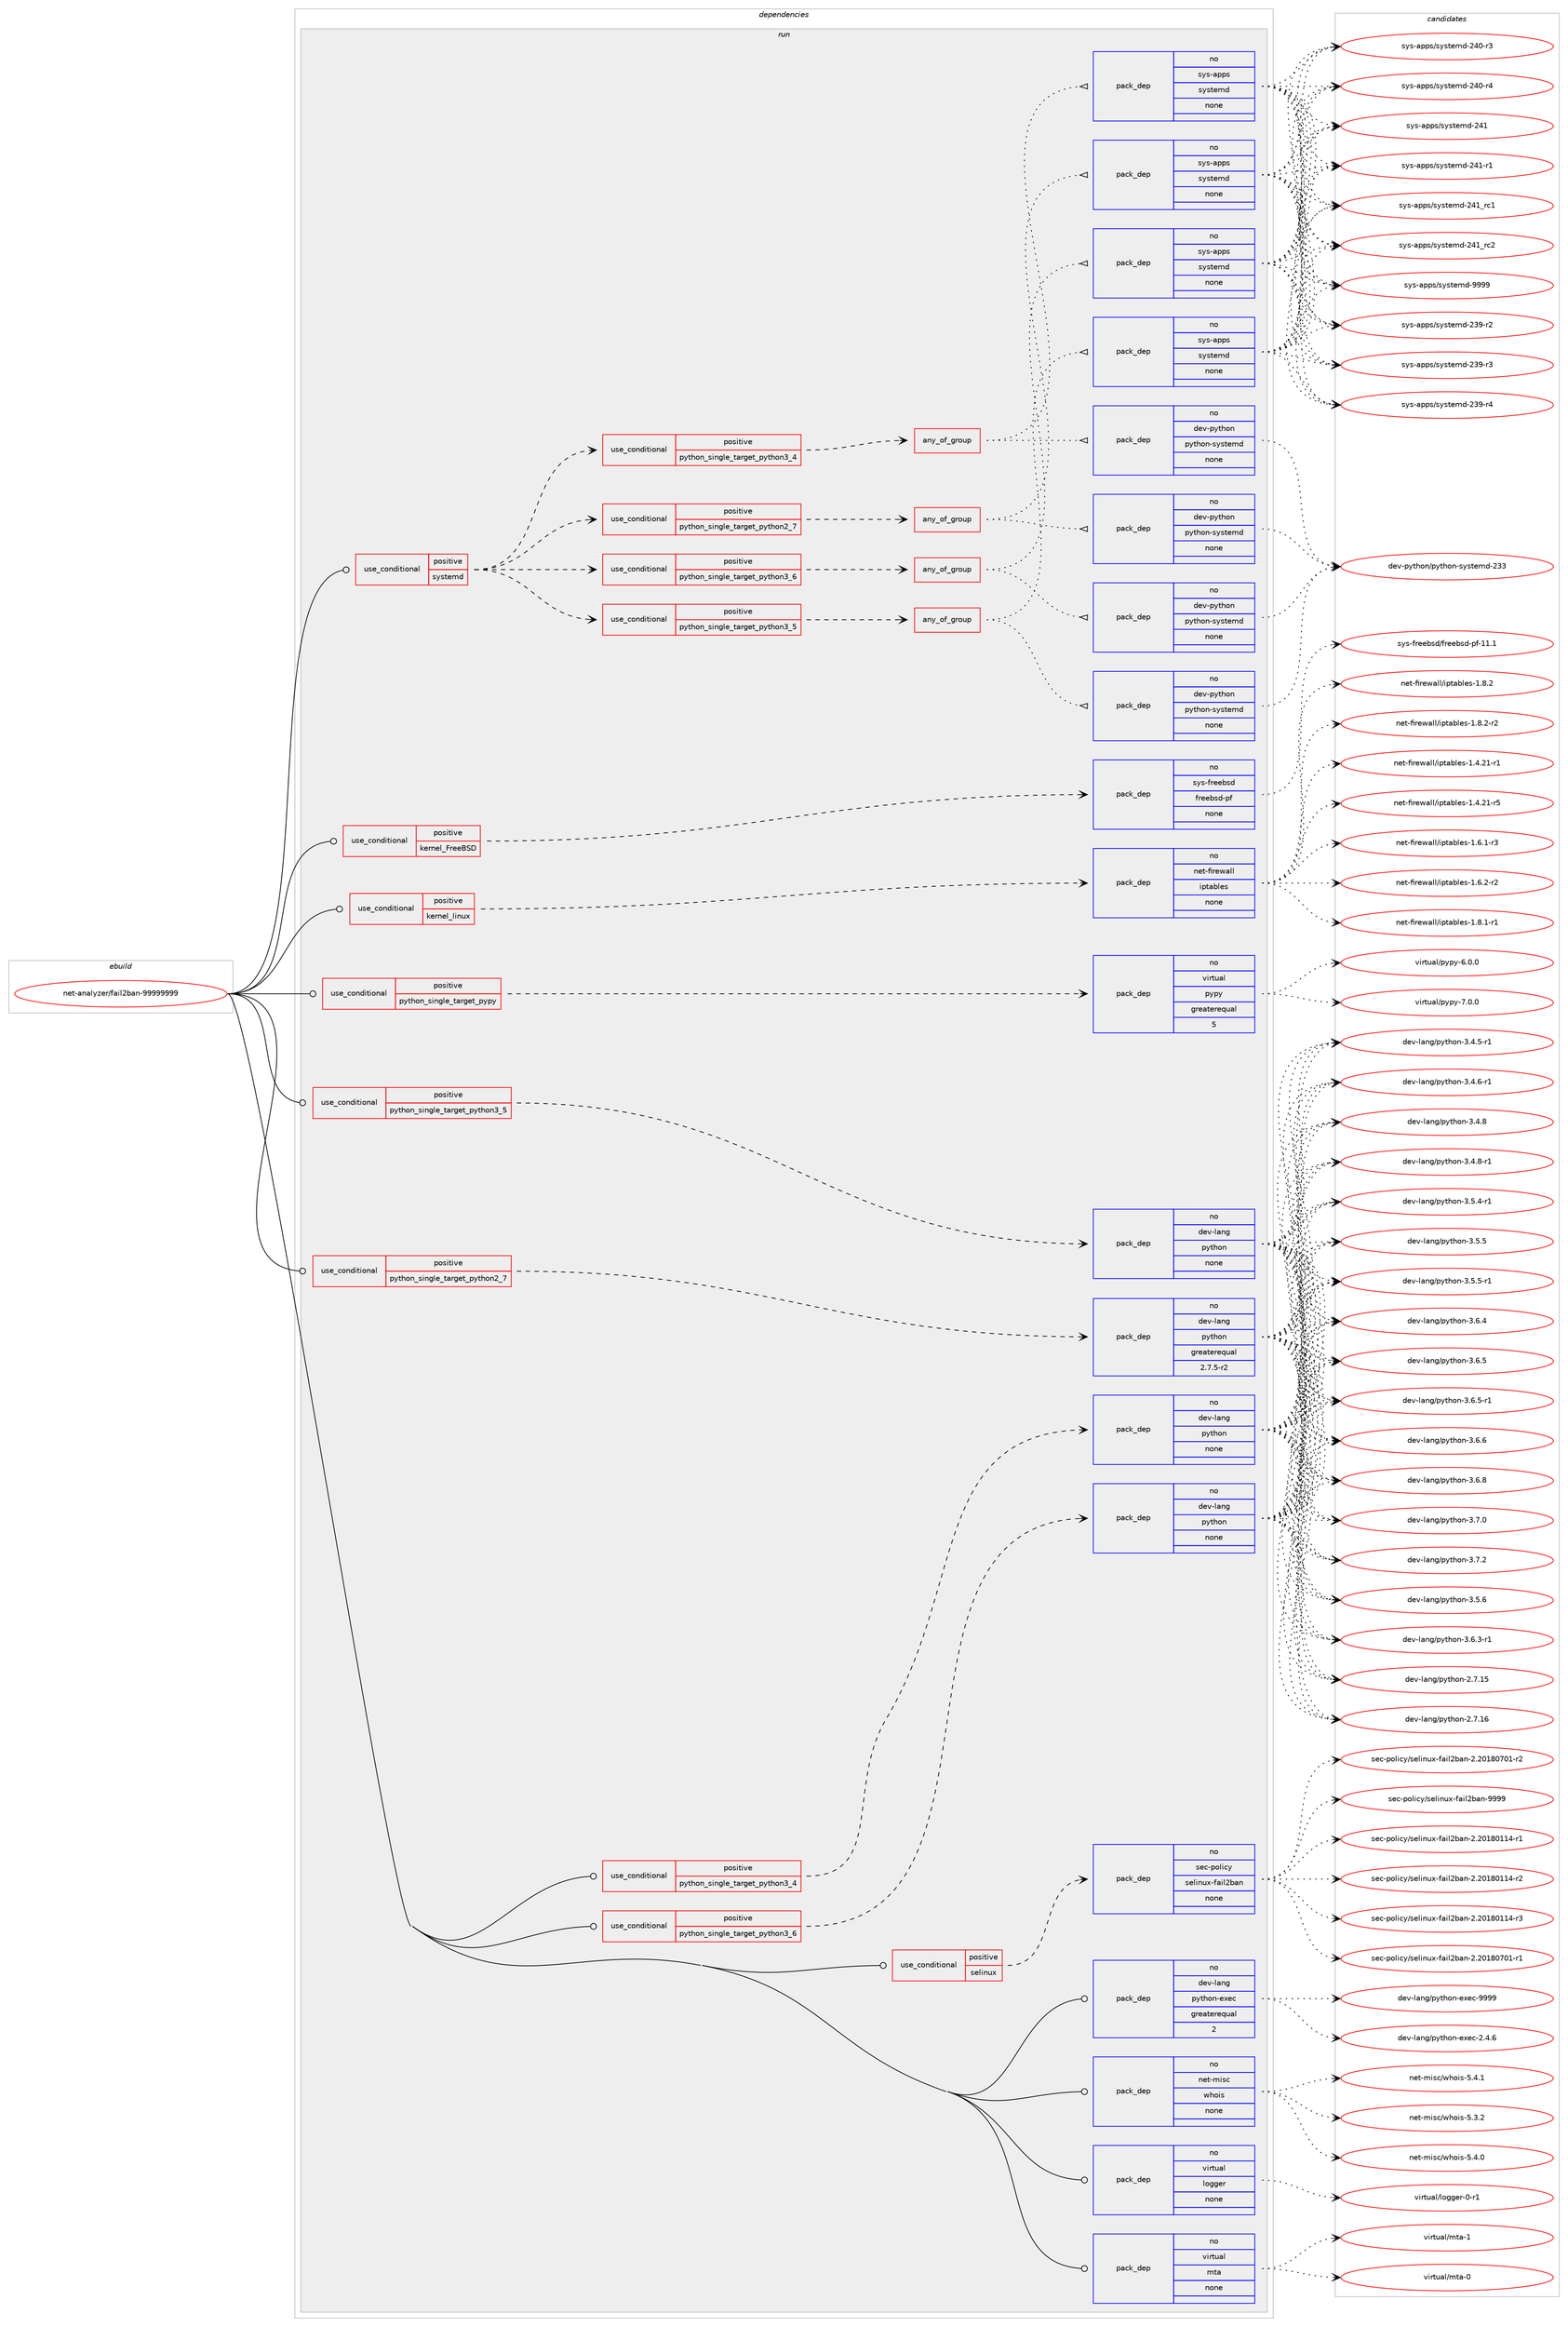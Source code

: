 digraph prolog {

# *************
# Graph options
# *************

newrank=true;
concentrate=true;
compound=true;
graph [rankdir=LR,fontname=Helvetica,fontsize=10,ranksep=1.5];#, ranksep=2.5, nodesep=0.2];
edge  [arrowhead=vee];
node  [fontname=Helvetica,fontsize=10];

# **********
# The ebuild
# **********

subgraph cluster_leftcol {
color=gray;
rank=same;
label=<<i>ebuild</i>>;
id [label="net-analyzer/fail2ban-99999999", color=red, width=4, href="../net-analyzer/fail2ban-99999999.svg"];
}

# ****************
# The dependencies
# ****************

subgraph cluster_midcol {
color=gray;
label=<<i>dependencies</i>>;
subgraph cluster_compile {
fillcolor="#eeeeee";
style=filled;
label=<<i>compile</i>>;
}
subgraph cluster_compileandrun {
fillcolor="#eeeeee";
style=filled;
label=<<i>compile and run</i>>;
}
subgraph cluster_run {
fillcolor="#eeeeee";
style=filled;
label=<<i>run</i>>;
subgraph cond441666 {
dependency1642585 [label=<<TABLE BORDER="0" CELLBORDER="1" CELLSPACING="0" CELLPADDING="4"><TR><TD ROWSPAN="3" CELLPADDING="10">use_conditional</TD></TR><TR><TD>positive</TD></TR><TR><TD>kernel_FreeBSD</TD></TR></TABLE>>, shape=none, color=red];
subgraph pack1174389 {
dependency1642586 [label=<<TABLE BORDER="0" CELLBORDER="1" CELLSPACING="0" CELLPADDING="4" WIDTH="220"><TR><TD ROWSPAN="6" CELLPADDING="30">pack_dep</TD></TR><TR><TD WIDTH="110">no</TD></TR><TR><TD>sys-freebsd</TD></TR><TR><TD>freebsd-pf</TD></TR><TR><TD>none</TD></TR><TR><TD></TD></TR></TABLE>>, shape=none, color=blue];
}
dependency1642585:e -> dependency1642586:w [weight=20,style="dashed",arrowhead="vee"];
}
id:e -> dependency1642585:w [weight=20,style="solid",arrowhead="odot"];
subgraph cond441667 {
dependency1642587 [label=<<TABLE BORDER="0" CELLBORDER="1" CELLSPACING="0" CELLPADDING="4"><TR><TD ROWSPAN="3" CELLPADDING="10">use_conditional</TD></TR><TR><TD>positive</TD></TR><TR><TD>kernel_linux</TD></TR></TABLE>>, shape=none, color=red];
subgraph pack1174390 {
dependency1642588 [label=<<TABLE BORDER="0" CELLBORDER="1" CELLSPACING="0" CELLPADDING="4" WIDTH="220"><TR><TD ROWSPAN="6" CELLPADDING="30">pack_dep</TD></TR><TR><TD WIDTH="110">no</TD></TR><TR><TD>net-firewall</TD></TR><TR><TD>iptables</TD></TR><TR><TD>none</TD></TR><TR><TD></TD></TR></TABLE>>, shape=none, color=blue];
}
dependency1642587:e -> dependency1642588:w [weight=20,style="dashed",arrowhead="vee"];
}
id:e -> dependency1642587:w [weight=20,style="solid",arrowhead="odot"];
subgraph cond441668 {
dependency1642589 [label=<<TABLE BORDER="0" CELLBORDER="1" CELLSPACING="0" CELLPADDING="4"><TR><TD ROWSPAN="3" CELLPADDING="10">use_conditional</TD></TR><TR><TD>positive</TD></TR><TR><TD>python_single_target_pypy</TD></TR></TABLE>>, shape=none, color=red];
subgraph pack1174391 {
dependency1642590 [label=<<TABLE BORDER="0" CELLBORDER="1" CELLSPACING="0" CELLPADDING="4" WIDTH="220"><TR><TD ROWSPAN="6" CELLPADDING="30">pack_dep</TD></TR><TR><TD WIDTH="110">no</TD></TR><TR><TD>virtual</TD></TR><TR><TD>pypy</TD></TR><TR><TD>greaterequal</TD></TR><TR><TD>5</TD></TR></TABLE>>, shape=none, color=blue];
}
dependency1642589:e -> dependency1642590:w [weight=20,style="dashed",arrowhead="vee"];
}
id:e -> dependency1642589:w [weight=20,style="solid",arrowhead="odot"];
subgraph cond441669 {
dependency1642591 [label=<<TABLE BORDER="0" CELLBORDER="1" CELLSPACING="0" CELLPADDING="4"><TR><TD ROWSPAN="3" CELLPADDING="10">use_conditional</TD></TR><TR><TD>positive</TD></TR><TR><TD>python_single_target_python2_7</TD></TR></TABLE>>, shape=none, color=red];
subgraph pack1174392 {
dependency1642592 [label=<<TABLE BORDER="0" CELLBORDER="1" CELLSPACING="0" CELLPADDING="4" WIDTH="220"><TR><TD ROWSPAN="6" CELLPADDING="30">pack_dep</TD></TR><TR><TD WIDTH="110">no</TD></TR><TR><TD>dev-lang</TD></TR><TR><TD>python</TD></TR><TR><TD>greaterequal</TD></TR><TR><TD>2.7.5-r2</TD></TR></TABLE>>, shape=none, color=blue];
}
dependency1642591:e -> dependency1642592:w [weight=20,style="dashed",arrowhead="vee"];
}
id:e -> dependency1642591:w [weight=20,style="solid",arrowhead="odot"];
subgraph cond441670 {
dependency1642593 [label=<<TABLE BORDER="0" CELLBORDER="1" CELLSPACING="0" CELLPADDING="4"><TR><TD ROWSPAN="3" CELLPADDING="10">use_conditional</TD></TR><TR><TD>positive</TD></TR><TR><TD>python_single_target_python3_4</TD></TR></TABLE>>, shape=none, color=red];
subgraph pack1174393 {
dependency1642594 [label=<<TABLE BORDER="0" CELLBORDER="1" CELLSPACING="0" CELLPADDING="4" WIDTH="220"><TR><TD ROWSPAN="6" CELLPADDING="30">pack_dep</TD></TR><TR><TD WIDTH="110">no</TD></TR><TR><TD>dev-lang</TD></TR><TR><TD>python</TD></TR><TR><TD>none</TD></TR><TR><TD></TD></TR></TABLE>>, shape=none, color=blue];
}
dependency1642593:e -> dependency1642594:w [weight=20,style="dashed",arrowhead="vee"];
}
id:e -> dependency1642593:w [weight=20,style="solid",arrowhead="odot"];
subgraph cond441671 {
dependency1642595 [label=<<TABLE BORDER="0" CELLBORDER="1" CELLSPACING="0" CELLPADDING="4"><TR><TD ROWSPAN="3" CELLPADDING="10">use_conditional</TD></TR><TR><TD>positive</TD></TR><TR><TD>python_single_target_python3_5</TD></TR></TABLE>>, shape=none, color=red];
subgraph pack1174394 {
dependency1642596 [label=<<TABLE BORDER="0" CELLBORDER="1" CELLSPACING="0" CELLPADDING="4" WIDTH="220"><TR><TD ROWSPAN="6" CELLPADDING="30">pack_dep</TD></TR><TR><TD WIDTH="110">no</TD></TR><TR><TD>dev-lang</TD></TR><TR><TD>python</TD></TR><TR><TD>none</TD></TR><TR><TD></TD></TR></TABLE>>, shape=none, color=blue];
}
dependency1642595:e -> dependency1642596:w [weight=20,style="dashed",arrowhead="vee"];
}
id:e -> dependency1642595:w [weight=20,style="solid",arrowhead="odot"];
subgraph cond441672 {
dependency1642597 [label=<<TABLE BORDER="0" CELLBORDER="1" CELLSPACING="0" CELLPADDING="4"><TR><TD ROWSPAN="3" CELLPADDING="10">use_conditional</TD></TR><TR><TD>positive</TD></TR><TR><TD>python_single_target_python3_6</TD></TR></TABLE>>, shape=none, color=red];
subgraph pack1174395 {
dependency1642598 [label=<<TABLE BORDER="0" CELLBORDER="1" CELLSPACING="0" CELLPADDING="4" WIDTH="220"><TR><TD ROWSPAN="6" CELLPADDING="30">pack_dep</TD></TR><TR><TD WIDTH="110">no</TD></TR><TR><TD>dev-lang</TD></TR><TR><TD>python</TD></TR><TR><TD>none</TD></TR><TR><TD></TD></TR></TABLE>>, shape=none, color=blue];
}
dependency1642597:e -> dependency1642598:w [weight=20,style="dashed",arrowhead="vee"];
}
id:e -> dependency1642597:w [weight=20,style="solid",arrowhead="odot"];
subgraph cond441673 {
dependency1642599 [label=<<TABLE BORDER="0" CELLBORDER="1" CELLSPACING="0" CELLPADDING="4"><TR><TD ROWSPAN="3" CELLPADDING="10">use_conditional</TD></TR><TR><TD>positive</TD></TR><TR><TD>selinux</TD></TR></TABLE>>, shape=none, color=red];
subgraph pack1174396 {
dependency1642600 [label=<<TABLE BORDER="0" CELLBORDER="1" CELLSPACING="0" CELLPADDING="4" WIDTH="220"><TR><TD ROWSPAN="6" CELLPADDING="30">pack_dep</TD></TR><TR><TD WIDTH="110">no</TD></TR><TR><TD>sec-policy</TD></TR><TR><TD>selinux-fail2ban</TD></TR><TR><TD>none</TD></TR><TR><TD></TD></TR></TABLE>>, shape=none, color=blue];
}
dependency1642599:e -> dependency1642600:w [weight=20,style="dashed",arrowhead="vee"];
}
id:e -> dependency1642599:w [weight=20,style="solid",arrowhead="odot"];
subgraph cond441674 {
dependency1642601 [label=<<TABLE BORDER="0" CELLBORDER="1" CELLSPACING="0" CELLPADDING="4"><TR><TD ROWSPAN="3" CELLPADDING="10">use_conditional</TD></TR><TR><TD>positive</TD></TR><TR><TD>systemd</TD></TR></TABLE>>, shape=none, color=red];
subgraph cond441675 {
dependency1642602 [label=<<TABLE BORDER="0" CELLBORDER="1" CELLSPACING="0" CELLPADDING="4"><TR><TD ROWSPAN="3" CELLPADDING="10">use_conditional</TD></TR><TR><TD>positive</TD></TR><TR><TD>python_single_target_python2_7</TD></TR></TABLE>>, shape=none, color=red];
subgraph any25755 {
dependency1642603 [label=<<TABLE BORDER="0" CELLBORDER="1" CELLSPACING="0" CELLPADDING="4"><TR><TD CELLPADDING="10">any_of_group</TD></TR></TABLE>>, shape=none, color=red];subgraph pack1174397 {
dependency1642604 [label=<<TABLE BORDER="0" CELLBORDER="1" CELLSPACING="0" CELLPADDING="4" WIDTH="220"><TR><TD ROWSPAN="6" CELLPADDING="30">pack_dep</TD></TR><TR><TD WIDTH="110">no</TD></TR><TR><TD>dev-python</TD></TR><TR><TD>python-systemd</TD></TR><TR><TD>none</TD></TR><TR><TD></TD></TR></TABLE>>, shape=none, color=blue];
}
dependency1642603:e -> dependency1642604:w [weight=20,style="dotted",arrowhead="oinv"];
subgraph pack1174398 {
dependency1642605 [label=<<TABLE BORDER="0" CELLBORDER="1" CELLSPACING="0" CELLPADDING="4" WIDTH="220"><TR><TD ROWSPAN="6" CELLPADDING="30">pack_dep</TD></TR><TR><TD WIDTH="110">no</TD></TR><TR><TD>sys-apps</TD></TR><TR><TD>systemd</TD></TR><TR><TD>none</TD></TR><TR><TD></TD></TR></TABLE>>, shape=none, color=blue];
}
dependency1642603:e -> dependency1642605:w [weight=20,style="dotted",arrowhead="oinv"];
}
dependency1642602:e -> dependency1642603:w [weight=20,style="dashed",arrowhead="vee"];
}
dependency1642601:e -> dependency1642602:w [weight=20,style="dashed",arrowhead="vee"];
subgraph cond441676 {
dependency1642606 [label=<<TABLE BORDER="0" CELLBORDER="1" CELLSPACING="0" CELLPADDING="4"><TR><TD ROWSPAN="3" CELLPADDING="10">use_conditional</TD></TR><TR><TD>positive</TD></TR><TR><TD>python_single_target_python3_4</TD></TR></TABLE>>, shape=none, color=red];
subgraph any25756 {
dependency1642607 [label=<<TABLE BORDER="0" CELLBORDER="1" CELLSPACING="0" CELLPADDING="4"><TR><TD CELLPADDING="10">any_of_group</TD></TR></TABLE>>, shape=none, color=red];subgraph pack1174399 {
dependency1642608 [label=<<TABLE BORDER="0" CELLBORDER="1" CELLSPACING="0" CELLPADDING="4" WIDTH="220"><TR><TD ROWSPAN="6" CELLPADDING="30">pack_dep</TD></TR><TR><TD WIDTH="110">no</TD></TR><TR><TD>dev-python</TD></TR><TR><TD>python-systemd</TD></TR><TR><TD>none</TD></TR><TR><TD></TD></TR></TABLE>>, shape=none, color=blue];
}
dependency1642607:e -> dependency1642608:w [weight=20,style="dotted",arrowhead="oinv"];
subgraph pack1174400 {
dependency1642609 [label=<<TABLE BORDER="0" CELLBORDER="1" CELLSPACING="0" CELLPADDING="4" WIDTH="220"><TR><TD ROWSPAN="6" CELLPADDING="30">pack_dep</TD></TR><TR><TD WIDTH="110">no</TD></TR><TR><TD>sys-apps</TD></TR><TR><TD>systemd</TD></TR><TR><TD>none</TD></TR><TR><TD></TD></TR></TABLE>>, shape=none, color=blue];
}
dependency1642607:e -> dependency1642609:w [weight=20,style="dotted",arrowhead="oinv"];
}
dependency1642606:e -> dependency1642607:w [weight=20,style="dashed",arrowhead="vee"];
}
dependency1642601:e -> dependency1642606:w [weight=20,style="dashed",arrowhead="vee"];
subgraph cond441677 {
dependency1642610 [label=<<TABLE BORDER="0" CELLBORDER="1" CELLSPACING="0" CELLPADDING="4"><TR><TD ROWSPAN="3" CELLPADDING="10">use_conditional</TD></TR><TR><TD>positive</TD></TR><TR><TD>python_single_target_python3_5</TD></TR></TABLE>>, shape=none, color=red];
subgraph any25757 {
dependency1642611 [label=<<TABLE BORDER="0" CELLBORDER="1" CELLSPACING="0" CELLPADDING="4"><TR><TD CELLPADDING="10">any_of_group</TD></TR></TABLE>>, shape=none, color=red];subgraph pack1174401 {
dependency1642612 [label=<<TABLE BORDER="0" CELLBORDER="1" CELLSPACING="0" CELLPADDING="4" WIDTH="220"><TR><TD ROWSPAN="6" CELLPADDING="30">pack_dep</TD></TR><TR><TD WIDTH="110">no</TD></TR><TR><TD>dev-python</TD></TR><TR><TD>python-systemd</TD></TR><TR><TD>none</TD></TR><TR><TD></TD></TR></TABLE>>, shape=none, color=blue];
}
dependency1642611:e -> dependency1642612:w [weight=20,style="dotted",arrowhead="oinv"];
subgraph pack1174402 {
dependency1642613 [label=<<TABLE BORDER="0" CELLBORDER="1" CELLSPACING="0" CELLPADDING="4" WIDTH="220"><TR><TD ROWSPAN="6" CELLPADDING="30">pack_dep</TD></TR><TR><TD WIDTH="110">no</TD></TR><TR><TD>sys-apps</TD></TR><TR><TD>systemd</TD></TR><TR><TD>none</TD></TR><TR><TD></TD></TR></TABLE>>, shape=none, color=blue];
}
dependency1642611:e -> dependency1642613:w [weight=20,style="dotted",arrowhead="oinv"];
}
dependency1642610:e -> dependency1642611:w [weight=20,style="dashed",arrowhead="vee"];
}
dependency1642601:e -> dependency1642610:w [weight=20,style="dashed",arrowhead="vee"];
subgraph cond441678 {
dependency1642614 [label=<<TABLE BORDER="0" CELLBORDER="1" CELLSPACING="0" CELLPADDING="4"><TR><TD ROWSPAN="3" CELLPADDING="10">use_conditional</TD></TR><TR><TD>positive</TD></TR><TR><TD>python_single_target_python3_6</TD></TR></TABLE>>, shape=none, color=red];
subgraph any25758 {
dependency1642615 [label=<<TABLE BORDER="0" CELLBORDER="1" CELLSPACING="0" CELLPADDING="4"><TR><TD CELLPADDING="10">any_of_group</TD></TR></TABLE>>, shape=none, color=red];subgraph pack1174403 {
dependency1642616 [label=<<TABLE BORDER="0" CELLBORDER="1" CELLSPACING="0" CELLPADDING="4" WIDTH="220"><TR><TD ROWSPAN="6" CELLPADDING="30">pack_dep</TD></TR><TR><TD WIDTH="110">no</TD></TR><TR><TD>dev-python</TD></TR><TR><TD>python-systemd</TD></TR><TR><TD>none</TD></TR><TR><TD></TD></TR></TABLE>>, shape=none, color=blue];
}
dependency1642615:e -> dependency1642616:w [weight=20,style="dotted",arrowhead="oinv"];
subgraph pack1174404 {
dependency1642617 [label=<<TABLE BORDER="0" CELLBORDER="1" CELLSPACING="0" CELLPADDING="4" WIDTH="220"><TR><TD ROWSPAN="6" CELLPADDING="30">pack_dep</TD></TR><TR><TD WIDTH="110">no</TD></TR><TR><TD>sys-apps</TD></TR><TR><TD>systemd</TD></TR><TR><TD>none</TD></TR><TR><TD></TD></TR></TABLE>>, shape=none, color=blue];
}
dependency1642615:e -> dependency1642617:w [weight=20,style="dotted",arrowhead="oinv"];
}
dependency1642614:e -> dependency1642615:w [weight=20,style="dashed",arrowhead="vee"];
}
dependency1642601:e -> dependency1642614:w [weight=20,style="dashed",arrowhead="vee"];
}
id:e -> dependency1642601:w [weight=20,style="solid",arrowhead="odot"];
subgraph pack1174405 {
dependency1642618 [label=<<TABLE BORDER="0" CELLBORDER="1" CELLSPACING="0" CELLPADDING="4" WIDTH="220"><TR><TD ROWSPAN="6" CELLPADDING="30">pack_dep</TD></TR><TR><TD WIDTH="110">no</TD></TR><TR><TD>dev-lang</TD></TR><TR><TD>python-exec</TD></TR><TR><TD>greaterequal</TD></TR><TR><TD>2</TD></TR></TABLE>>, shape=none, color=blue];
}
id:e -> dependency1642618:w [weight=20,style="solid",arrowhead="odot"];
subgraph pack1174406 {
dependency1642619 [label=<<TABLE BORDER="0" CELLBORDER="1" CELLSPACING="0" CELLPADDING="4" WIDTH="220"><TR><TD ROWSPAN="6" CELLPADDING="30">pack_dep</TD></TR><TR><TD WIDTH="110">no</TD></TR><TR><TD>net-misc</TD></TR><TR><TD>whois</TD></TR><TR><TD>none</TD></TR><TR><TD></TD></TR></TABLE>>, shape=none, color=blue];
}
id:e -> dependency1642619:w [weight=20,style="solid",arrowhead="odot"];
subgraph pack1174407 {
dependency1642620 [label=<<TABLE BORDER="0" CELLBORDER="1" CELLSPACING="0" CELLPADDING="4" WIDTH="220"><TR><TD ROWSPAN="6" CELLPADDING="30">pack_dep</TD></TR><TR><TD WIDTH="110">no</TD></TR><TR><TD>virtual</TD></TR><TR><TD>logger</TD></TR><TR><TD>none</TD></TR><TR><TD></TD></TR></TABLE>>, shape=none, color=blue];
}
id:e -> dependency1642620:w [weight=20,style="solid",arrowhead="odot"];
subgraph pack1174408 {
dependency1642621 [label=<<TABLE BORDER="0" CELLBORDER="1" CELLSPACING="0" CELLPADDING="4" WIDTH="220"><TR><TD ROWSPAN="6" CELLPADDING="30">pack_dep</TD></TR><TR><TD WIDTH="110">no</TD></TR><TR><TD>virtual</TD></TR><TR><TD>mta</TD></TR><TR><TD>none</TD></TR><TR><TD></TD></TR></TABLE>>, shape=none, color=blue];
}
id:e -> dependency1642621:w [weight=20,style="solid",arrowhead="odot"];
}
}

# **************
# The candidates
# **************

subgraph cluster_choices {
rank=same;
color=gray;
label=<<i>candidates</i>>;

subgraph choice1174389 {
color=black;
nodesep=1;
choice11512111545102114101101981151004710211410110198115100451121024549494649 [label="sys-freebsd/freebsd-pf-11.1", color=red, width=4,href="../sys-freebsd/freebsd-pf-11.1.svg"];
dependency1642586:e -> choice11512111545102114101101981151004710211410110198115100451121024549494649:w [style=dotted,weight="100"];
}
subgraph choice1174390 {
color=black;
nodesep=1;
choice1101011164510210511410111997108108471051121169798108101115454946524650494511449 [label="net-firewall/iptables-1.4.21-r1", color=red, width=4,href="../net-firewall/iptables-1.4.21-r1.svg"];
choice1101011164510210511410111997108108471051121169798108101115454946524650494511453 [label="net-firewall/iptables-1.4.21-r5", color=red, width=4,href="../net-firewall/iptables-1.4.21-r5.svg"];
choice11010111645102105114101119971081084710511211697981081011154549465446494511451 [label="net-firewall/iptables-1.6.1-r3", color=red, width=4,href="../net-firewall/iptables-1.6.1-r3.svg"];
choice11010111645102105114101119971081084710511211697981081011154549465446504511450 [label="net-firewall/iptables-1.6.2-r2", color=red, width=4,href="../net-firewall/iptables-1.6.2-r2.svg"];
choice11010111645102105114101119971081084710511211697981081011154549465646494511449 [label="net-firewall/iptables-1.8.1-r1", color=red, width=4,href="../net-firewall/iptables-1.8.1-r1.svg"];
choice1101011164510210511410111997108108471051121169798108101115454946564650 [label="net-firewall/iptables-1.8.2", color=red, width=4,href="../net-firewall/iptables-1.8.2.svg"];
choice11010111645102105114101119971081084710511211697981081011154549465646504511450 [label="net-firewall/iptables-1.8.2-r2", color=red, width=4,href="../net-firewall/iptables-1.8.2-r2.svg"];
dependency1642588:e -> choice1101011164510210511410111997108108471051121169798108101115454946524650494511449:w [style=dotted,weight="100"];
dependency1642588:e -> choice1101011164510210511410111997108108471051121169798108101115454946524650494511453:w [style=dotted,weight="100"];
dependency1642588:e -> choice11010111645102105114101119971081084710511211697981081011154549465446494511451:w [style=dotted,weight="100"];
dependency1642588:e -> choice11010111645102105114101119971081084710511211697981081011154549465446504511450:w [style=dotted,weight="100"];
dependency1642588:e -> choice11010111645102105114101119971081084710511211697981081011154549465646494511449:w [style=dotted,weight="100"];
dependency1642588:e -> choice1101011164510210511410111997108108471051121169798108101115454946564650:w [style=dotted,weight="100"];
dependency1642588:e -> choice11010111645102105114101119971081084710511211697981081011154549465646504511450:w [style=dotted,weight="100"];
}
subgraph choice1174391 {
color=black;
nodesep=1;
choice1181051141161179710847112121112121455446484648 [label="virtual/pypy-6.0.0", color=red, width=4,href="../virtual/pypy-6.0.0.svg"];
choice1181051141161179710847112121112121455546484648 [label="virtual/pypy-7.0.0", color=red, width=4,href="../virtual/pypy-7.0.0.svg"];
dependency1642590:e -> choice1181051141161179710847112121112121455446484648:w [style=dotted,weight="100"];
dependency1642590:e -> choice1181051141161179710847112121112121455546484648:w [style=dotted,weight="100"];
}
subgraph choice1174392 {
color=black;
nodesep=1;
choice10010111845108971101034711212111610411111045504655464953 [label="dev-lang/python-2.7.15", color=red, width=4,href="../dev-lang/python-2.7.15.svg"];
choice10010111845108971101034711212111610411111045504655464954 [label="dev-lang/python-2.7.16", color=red, width=4,href="../dev-lang/python-2.7.16.svg"];
choice1001011184510897110103471121211161041111104551465246534511449 [label="dev-lang/python-3.4.5-r1", color=red, width=4,href="../dev-lang/python-3.4.5-r1.svg"];
choice1001011184510897110103471121211161041111104551465246544511449 [label="dev-lang/python-3.4.6-r1", color=red, width=4,href="../dev-lang/python-3.4.6-r1.svg"];
choice100101118451089711010347112121116104111110455146524656 [label="dev-lang/python-3.4.8", color=red, width=4,href="../dev-lang/python-3.4.8.svg"];
choice1001011184510897110103471121211161041111104551465246564511449 [label="dev-lang/python-3.4.8-r1", color=red, width=4,href="../dev-lang/python-3.4.8-r1.svg"];
choice1001011184510897110103471121211161041111104551465346524511449 [label="dev-lang/python-3.5.4-r1", color=red, width=4,href="../dev-lang/python-3.5.4-r1.svg"];
choice100101118451089711010347112121116104111110455146534653 [label="dev-lang/python-3.5.5", color=red, width=4,href="../dev-lang/python-3.5.5.svg"];
choice1001011184510897110103471121211161041111104551465346534511449 [label="dev-lang/python-3.5.5-r1", color=red, width=4,href="../dev-lang/python-3.5.5-r1.svg"];
choice100101118451089711010347112121116104111110455146534654 [label="dev-lang/python-3.5.6", color=red, width=4,href="../dev-lang/python-3.5.6.svg"];
choice1001011184510897110103471121211161041111104551465446514511449 [label="dev-lang/python-3.6.3-r1", color=red, width=4,href="../dev-lang/python-3.6.3-r1.svg"];
choice100101118451089711010347112121116104111110455146544652 [label="dev-lang/python-3.6.4", color=red, width=4,href="../dev-lang/python-3.6.4.svg"];
choice100101118451089711010347112121116104111110455146544653 [label="dev-lang/python-3.6.5", color=red, width=4,href="../dev-lang/python-3.6.5.svg"];
choice1001011184510897110103471121211161041111104551465446534511449 [label="dev-lang/python-3.6.5-r1", color=red, width=4,href="../dev-lang/python-3.6.5-r1.svg"];
choice100101118451089711010347112121116104111110455146544654 [label="dev-lang/python-3.6.6", color=red, width=4,href="../dev-lang/python-3.6.6.svg"];
choice100101118451089711010347112121116104111110455146544656 [label="dev-lang/python-3.6.8", color=red, width=4,href="../dev-lang/python-3.6.8.svg"];
choice100101118451089711010347112121116104111110455146554648 [label="dev-lang/python-3.7.0", color=red, width=4,href="../dev-lang/python-3.7.0.svg"];
choice100101118451089711010347112121116104111110455146554650 [label="dev-lang/python-3.7.2", color=red, width=4,href="../dev-lang/python-3.7.2.svg"];
dependency1642592:e -> choice10010111845108971101034711212111610411111045504655464953:w [style=dotted,weight="100"];
dependency1642592:e -> choice10010111845108971101034711212111610411111045504655464954:w [style=dotted,weight="100"];
dependency1642592:e -> choice1001011184510897110103471121211161041111104551465246534511449:w [style=dotted,weight="100"];
dependency1642592:e -> choice1001011184510897110103471121211161041111104551465246544511449:w [style=dotted,weight="100"];
dependency1642592:e -> choice100101118451089711010347112121116104111110455146524656:w [style=dotted,weight="100"];
dependency1642592:e -> choice1001011184510897110103471121211161041111104551465246564511449:w [style=dotted,weight="100"];
dependency1642592:e -> choice1001011184510897110103471121211161041111104551465346524511449:w [style=dotted,weight="100"];
dependency1642592:e -> choice100101118451089711010347112121116104111110455146534653:w [style=dotted,weight="100"];
dependency1642592:e -> choice1001011184510897110103471121211161041111104551465346534511449:w [style=dotted,weight="100"];
dependency1642592:e -> choice100101118451089711010347112121116104111110455146534654:w [style=dotted,weight="100"];
dependency1642592:e -> choice1001011184510897110103471121211161041111104551465446514511449:w [style=dotted,weight="100"];
dependency1642592:e -> choice100101118451089711010347112121116104111110455146544652:w [style=dotted,weight="100"];
dependency1642592:e -> choice100101118451089711010347112121116104111110455146544653:w [style=dotted,weight="100"];
dependency1642592:e -> choice1001011184510897110103471121211161041111104551465446534511449:w [style=dotted,weight="100"];
dependency1642592:e -> choice100101118451089711010347112121116104111110455146544654:w [style=dotted,weight="100"];
dependency1642592:e -> choice100101118451089711010347112121116104111110455146544656:w [style=dotted,weight="100"];
dependency1642592:e -> choice100101118451089711010347112121116104111110455146554648:w [style=dotted,weight="100"];
dependency1642592:e -> choice100101118451089711010347112121116104111110455146554650:w [style=dotted,weight="100"];
}
subgraph choice1174393 {
color=black;
nodesep=1;
choice10010111845108971101034711212111610411111045504655464953 [label="dev-lang/python-2.7.15", color=red, width=4,href="../dev-lang/python-2.7.15.svg"];
choice10010111845108971101034711212111610411111045504655464954 [label="dev-lang/python-2.7.16", color=red, width=4,href="../dev-lang/python-2.7.16.svg"];
choice1001011184510897110103471121211161041111104551465246534511449 [label="dev-lang/python-3.4.5-r1", color=red, width=4,href="../dev-lang/python-3.4.5-r1.svg"];
choice1001011184510897110103471121211161041111104551465246544511449 [label="dev-lang/python-3.4.6-r1", color=red, width=4,href="../dev-lang/python-3.4.6-r1.svg"];
choice100101118451089711010347112121116104111110455146524656 [label="dev-lang/python-3.4.8", color=red, width=4,href="../dev-lang/python-3.4.8.svg"];
choice1001011184510897110103471121211161041111104551465246564511449 [label="dev-lang/python-3.4.8-r1", color=red, width=4,href="../dev-lang/python-3.4.8-r1.svg"];
choice1001011184510897110103471121211161041111104551465346524511449 [label="dev-lang/python-3.5.4-r1", color=red, width=4,href="../dev-lang/python-3.5.4-r1.svg"];
choice100101118451089711010347112121116104111110455146534653 [label="dev-lang/python-3.5.5", color=red, width=4,href="../dev-lang/python-3.5.5.svg"];
choice1001011184510897110103471121211161041111104551465346534511449 [label="dev-lang/python-3.5.5-r1", color=red, width=4,href="../dev-lang/python-3.5.5-r1.svg"];
choice100101118451089711010347112121116104111110455146534654 [label="dev-lang/python-3.5.6", color=red, width=4,href="../dev-lang/python-3.5.6.svg"];
choice1001011184510897110103471121211161041111104551465446514511449 [label="dev-lang/python-3.6.3-r1", color=red, width=4,href="../dev-lang/python-3.6.3-r1.svg"];
choice100101118451089711010347112121116104111110455146544652 [label="dev-lang/python-3.6.4", color=red, width=4,href="../dev-lang/python-3.6.4.svg"];
choice100101118451089711010347112121116104111110455146544653 [label="dev-lang/python-3.6.5", color=red, width=4,href="../dev-lang/python-3.6.5.svg"];
choice1001011184510897110103471121211161041111104551465446534511449 [label="dev-lang/python-3.6.5-r1", color=red, width=4,href="../dev-lang/python-3.6.5-r1.svg"];
choice100101118451089711010347112121116104111110455146544654 [label="dev-lang/python-3.6.6", color=red, width=4,href="../dev-lang/python-3.6.6.svg"];
choice100101118451089711010347112121116104111110455146544656 [label="dev-lang/python-3.6.8", color=red, width=4,href="../dev-lang/python-3.6.8.svg"];
choice100101118451089711010347112121116104111110455146554648 [label="dev-lang/python-3.7.0", color=red, width=4,href="../dev-lang/python-3.7.0.svg"];
choice100101118451089711010347112121116104111110455146554650 [label="dev-lang/python-3.7.2", color=red, width=4,href="../dev-lang/python-3.7.2.svg"];
dependency1642594:e -> choice10010111845108971101034711212111610411111045504655464953:w [style=dotted,weight="100"];
dependency1642594:e -> choice10010111845108971101034711212111610411111045504655464954:w [style=dotted,weight="100"];
dependency1642594:e -> choice1001011184510897110103471121211161041111104551465246534511449:w [style=dotted,weight="100"];
dependency1642594:e -> choice1001011184510897110103471121211161041111104551465246544511449:w [style=dotted,weight="100"];
dependency1642594:e -> choice100101118451089711010347112121116104111110455146524656:w [style=dotted,weight="100"];
dependency1642594:e -> choice1001011184510897110103471121211161041111104551465246564511449:w [style=dotted,weight="100"];
dependency1642594:e -> choice1001011184510897110103471121211161041111104551465346524511449:w [style=dotted,weight="100"];
dependency1642594:e -> choice100101118451089711010347112121116104111110455146534653:w [style=dotted,weight="100"];
dependency1642594:e -> choice1001011184510897110103471121211161041111104551465346534511449:w [style=dotted,weight="100"];
dependency1642594:e -> choice100101118451089711010347112121116104111110455146534654:w [style=dotted,weight="100"];
dependency1642594:e -> choice1001011184510897110103471121211161041111104551465446514511449:w [style=dotted,weight="100"];
dependency1642594:e -> choice100101118451089711010347112121116104111110455146544652:w [style=dotted,weight="100"];
dependency1642594:e -> choice100101118451089711010347112121116104111110455146544653:w [style=dotted,weight="100"];
dependency1642594:e -> choice1001011184510897110103471121211161041111104551465446534511449:w [style=dotted,weight="100"];
dependency1642594:e -> choice100101118451089711010347112121116104111110455146544654:w [style=dotted,weight="100"];
dependency1642594:e -> choice100101118451089711010347112121116104111110455146544656:w [style=dotted,weight="100"];
dependency1642594:e -> choice100101118451089711010347112121116104111110455146554648:w [style=dotted,weight="100"];
dependency1642594:e -> choice100101118451089711010347112121116104111110455146554650:w [style=dotted,weight="100"];
}
subgraph choice1174394 {
color=black;
nodesep=1;
choice10010111845108971101034711212111610411111045504655464953 [label="dev-lang/python-2.7.15", color=red, width=4,href="../dev-lang/python-2.7.15.svg"];
choice10010111845108971101034711212111610411111045504655464954 [label="dev-lang/python-2.7.16", color=red, width=4,href="../dev-lang/python-2.7.16.svg"];
choice1001011184510897110103471121211161041111104551465246534511449 [label="dev-lang/python-3.4.5-r1", color=red, width=4,href="../dev-lang/python-3.4.5-r1.svg"];
choice1001011184510897110103471121211161041111104551465246544511449 [label="dev-lang/python-3.4.6-r1", color=red, width=4,href="../dev-lang/python-3.4.6-r1.svg"];
choice100101118451089711010347112121116104111110455146524656 [label="dev-lang/python-3.4.8", color=red, width=4,href="../dev-lang/python-3.4.8.svg"];
choice1001011184510897110103471121211161041111104551465246564511449 [label="dev-lang/python-3.4.8-r1", color=red, width=4,href="../dev-lang/python-3.4.8-r1.svg"];
choice1001011184510897110103471121211161041111104551465346524511449 [label="dev-lang/python-3.5.4-r1", color=red, width=4,href="../dev-lang/python-3.5.4-r1.svg"];
choice100101118451089711010347112121116104111110455146534653 [label="dev-lang/python-3.5.5", color=red, width=4,href="../dev-lang/python-3.5.5.svg"];
choice1001011184510897110103471121211161041111104551465346534511449 [label="dev-lang/python-3.5.5-r1", color=red, width=4,href="../dev-lang/python-3.5.5-r1.svg"];
choice100101118451089711010347112121116104111110455146534654 [label="dev-lang/python-3.5.6", color=red, width=4,href="../dev-lang/python-3.5.6.svg"];
choice1001011184510897110103471121211161041111104551465446514511449 [label="dev-lang/python-3.6.3-r1", color=red, width=4,href="../dev-lang/python-3.6.3-r1.svg"];
choice100101118451089711010347112121116104111110455146544652 [label="dev-lang/python-3.6.4", color=red, width=4,href="../dev-lang/python-3.6.4.svg"];
choice100101118451089711010347112121116104111110455146544653 [label="dev-lang/python-3.6.5", color=red, width=4,href="../dev-lang/python-3.6.5.svg"];
choice1001011184510897110103471121211161041111104551465446534511449 [label="dev-lang/python-3.6.5-r1", color=red, width=4,href="../dev-lang/python-3.6.5-r1.svg"];
choice100101118451089711010347112121116104111110455146544654 [label="dev-lang/python-3.6.6", color=red, width=4,href="../dev-lang/python-3.6.6.svg"];
choice100101118451089711010347112121116104111110455146544656 [label="dev-lang/python-3.6.8", color=red, width=4,href="../dev-lang/python-3.6.8.svg"];
choice100101118451089711010347112121116104111110455146554648 [label="dev-lang/python-3.7.0", color=red, width=4,href="../dev-lang/python-3.7.0.svg"];
choice100101118451089711010347112121116104111110455146554650 [label="dev-lang/python-3.7.2", color=red, width=4,href="../dev-lang/python-3.7.2.svg"];
dependency1642596:e -> choice10010111845108971101034711212111610411111045504655464953:w [style=dotted,weight="100"];
dependency1642596:e -> choice10010111845108971101034711212111610411111045504655464954:w [style=dotted,weight="100"];
dependency1642596:e -> choice1001011184510897110103471121211161041111104551465246534511449:w [style=dotted,weight="100"];
dependency1642596:e -> choice1001011184510897110103471121211161041111104551465246544511449:w [style=dotted,weight="100"];
dependency1642596:e -> choice100101118451089711010347112121116104111110455146524656:w [style=dotted,weight="100"];
dependency1642596:e -> choice1001011184510897110103471121211161041111104551465246564511449:w [style=dotted,weight="100"];
dependency1642596:e -> choice1001011184510897110103471121211161041111104551465346524511449:w [style=dotted,weight="100"];
dependency1642596:e -> choice100101118451089711010347112121116104111110455146534653:w [style=dotted,weight="100"];
dependency1642596:e -> choice1001011184510897110103471121211161041111104551465346534511449:w [style=dotted,weight="100"];
dependency1642596:e -> choice100101118451089711010347112121116104111110455146534654:w [style=dotted,weight="100"];
dependency1642596:e -> choice1001011184510897110103471121211161041111104551465446514511449:w [style=dotted,weight="100"];
dependency1642596:e -> choice100101118451089711010347112121116104111110455146544652:w [style=dotted,weight="100"];
dependency1642596:e -> choice100101118451089711010347112121116104111110455146544653:w [style=dotted,weight="100"];
dependency1642596:e -> choice1001011184510897110103471121211161041111104551465446534511449:w [style=dotted,weight="100"];
dependency1642596:e -> choice100101118451089711010347112121116104111110455146544654:w [style=dotted,weight="100"];
dependency1642596:e -> choice100101118451089711010347112121116104111110455146544656:w [style=dotted,weight="100"];
dependency1642596:e -> choice100101118451089711010347112121116104111110455146554648:w [style=dotted,weight="100"];
dependency1642596:e -> choice100101118451089711010347112121116104111110455146554650:w [style=dotted,weight="100"];
}
subgraph choice1174395 {
color=black;
nodesep=1;
choice10010111845108971101034711212111610411111045504655464953 [label="dev-lang/python-2.7.15", color=red, width=4,href="../dev-lang/python-2.7.15.svg"];
choice10010111845108971101034711212111610411111045504655464954 [label="dev-lang/python-2.7.16", color=red, width=4,href="../dev-lang/python-2.7.16.svg"];
choice1001011184510897110103471121211161041111104551465246534511449 [label="dev-lang/python-3.4.5-r1", color=red, width=4,href="../dev-lang/python-3.4.5-r1.svg"];
choice1001011184510897110103471121211161041111104551465246544511449 [label="dev-lang/python-3.4.6-r1", color=red, width=4,href="../dev-lang/python-3.4.6-r1.svg"];
choice100101118451089711010347112121116104111110455146524656 [label="dev-lang/python-3.4.8", color=red, width=4,href="../dev-lang/python-3.4.8.svg"];
choice1001011184510897110103471121211161041111104551465246564511449 [label="dev-lang/python-3.4.8-r1", color=red, width=4,href="../dev-lang/python-3.4.8-r1.svg"];
choice1001011184510897110103471121211161041111104551465346524511449 [label="dev-lang/python-3.5.4-r1", color=red, width=4,href="../dev-lang/python-3.5.4-r1.svg"];
choice100101118451089711010347112121116104111110455146534653 [label="dev-lang/python-3.5.5", color=red, width=4,href="../dev-lang/python-3.5.5.svg"];
choice1001011184510897110103471121211161041111104551465346534511449 [label="dev-lang/python-3.5.5-r1", color=red, width=4,href="../dev-lang/python-3.5.5-r1.svg"];
choice100101118451089711010347112121116104111110455146534654 [label="dev-lang/python-3.5.6", color=red, width=4,href="../dev-lang/python-3.5.6.svg"];
choice1001011184510897110103471121211161041111104551465446514511449 [label="dev-lang/python-3.6.3-r1", color=red, width=4,href="../dev-lang/python-3.6.3-r1.svg"];
choice100101118451089711010347112121116104111110455146544652 [label="dev-lang/python-3.6.4", color=red, width=4,href="../dev-lang/python-3.6.4.svg"];
choice100101118451089711010347112121116104111110455146544653 [label="dev-lang/python-3.6.5", color=red, width=4,href="../dev-lang/python-3.6.5.svg"];
choice1001011184510897110103471121211161041111104551465446534511449 [label="dev-lang/python-3.6.5-r1", color=red, width=4,href="../dev-lang/python-3.6.5-r1.svg"];
choice100101118451089711010347112121116104111110455146544654 [label="dev-lang/python-3.6.6", color=red, width=4,href="../dev-lang/python-3.6.6.svg"];
choice100101118451089711010347112121116104111110455146544656 [label="dev-lang/python-3.6.8", color=red, width=4,href="../dev-lang/python-3.6.8.svg"];
choice100101118451089711010347112121116104111110455146554648 [label="dev-lang/python-3.7.0", color=red, width=4,href="../dev-lang/python-3.7.0.svg"];
choice100101118451089711010347112121116104111110455146554650 [label="dev-lang/python-3.7.2", color=red, width=4,href="../dev-lang/python-3.7.2.svg"];
dependency1642598:e -> choice10010111845108971101034711212111610411111045504655464953:w [style=dotted,weight="100"];
dependency1642598:e -> choice10010111845108971101034711212111610411111045504655464954:w [style=dotted,weight="100"];
dependency1642598:e -> choice1001011184510897110103471121211161041111104551465246534511449:w [style=dotted,weight="100"];
dependency1642598:e -> choice1001011184510897110103471121211161041111104551465246544511449:w [style=dotted,weight="100"];
dependency1642598:e -> choice100101118451089711010347112121116104111110455146524656:w [style=dotted,weight="100"];
dependency1642598:e -> choice1001011184510897110103471121211161041111104551465246564511449:w [style=dotted,weight="100"];
dependency1642598:e -> choice1001011184510897110103471121211161041111104551465346524511449:w [style=dotted,weight="100"];
dependency1642598:e -> choice100101118451089711010347112121116104111110455146534653:w [style=dotted,weight="100"];
dependency1642598:e -> choice1001011184510897110103471121211161041111104551465346534511449:w [style=dotted,weight="100"];
dependency1642598:e -> choice100101118451089711010347112121116104111110455146534654:w [style=dotted,weight="100"];
dependency1642598:e -> choice1001011184510897110103471121211161041111104551465446514511449:w [style=dotted,weight="100"];
dependency1642598:e -> choice100101118451089711010347112121116104111110455146544652:w [style=dotted,weight="100"];
dependency1642598:e -> choice100101118451089711010347112121116104111110455146544653:w [style=dotted,weight="100"];
dependency1642598:e -> choice1001011184510897110103471121211161041111104551465446534511449:w [style=dotted,weight="100"];
dependency1642598:e -> choice100101118451089711010347112121116104111110455146544654:w [style=dotted,weight="100"];
dependency1642598:e -> choice100101118451089711010347112121116104111110455146544656:w [style=dotted,weight="100"];
dependency1642598:e -> choice100101118451089711010347112121116104111110455146554648:w [style=dotted,weight="100"];
dependency1642598:e -> choice100101118451089711010347112121116104111110455146554650:w [style=dotted,weight="100"];
}
subgraph choice1174396 {
color=black;
nodesep=1;
choice11510199451121111081059912147115101108105110117120451029710510850989711045504650484956484949524511449 [label="sec-policy/selinux-fail2ban-2.20180114-r1", color=red, width=4,href="../sec-policy/selinux-fail2ban-2.20180114-r1.svg"];
choice11510199451121111081059912147115101108105110117120451029710510850989711045504650484956484949524511450 [label="sec-policy/selinux-fail2ban-2.20180114-r2", color=red, width=4,href="../sec-policy/selinux-fail2ban-2.20180114-r2.svg"];
choice11510199451121111081059912147115101108105110117120451029710510850989711045504650484956484949524511451 [label="sec-policy/selinux-fail2ban-2.20180114-r3", color=red, width=4,href="../sec-policy/selinux-fail2ban-2.20180114-r3.svg"];
choice11510199451121111081059912147115101108105110117120451029710510850989711045504650484956485548494511449 [label="sec-policy/selinux-fail2ban-2.20180701-r1", color=red, width=4,href="../sec-policy/selinux-fail2ban-2.20180701-r1.svg"];
choice11510199451121111081059912147115101108105110117120451029710510850989711045504650484956485548494511450 [label="sec-policy/selinux-fail2ban-2.20180701-r2", color=red, width=4,href="../sec-policy/selinux-fail2ban-2.20180701-r2.svg"];
choice1151019945112111108105991214711510110810511011712045102971051085098971104557575757 [label="sec-policy/selinux-fail2ban-9999", color=red, width=4,href="../sec-policy/selinux-fail2ban-9999.svg"];
dependency1642600:e -> choice11510199451121111081059912147115101108105110117120451029710510850989711045504650484956484949524511449:w [style=dotted,weight="100"];
dependency1642600:e -> choice11510199451121111081059912147115101108105110117120451029710510850989711045504650484956484949524511450:w [style=dotted,weight="100"];
dependency1642600:e -> choice11510199451121111081059912147115101108105110117120451029710510850989711045504650484956484949524511451:w [style=dotted,weight="100"];
dependency1642600:e -> choice11510199451121111081059912147115101108105110117120451029710510850989711045504650484956485548494511449:w [style=dotted,weight="100"];
dependency1642600:e -> choice11510199451121111081059912147115101108105110117120451029710510850989711045504650484956485548494511450:w [style=dotted,weight="100"];
dependency1642600:e -> choice1151019945112111108105991214711510110810511011712045102971051085098971104557575757:w [style=dotted,weight="100"];
}
subgraph choice1174397 {
color=black;
nodesep=1;
choice10010111845112121116104111110471121211161041111104511512111511610110910045505151 [label="dev-python/python-systemd-233", color=red, width=4,href="../dev-python/python-systemd-233.svg"];
dependency1642604:e -> choice10010111845112121116104111110471121211161041111104511512111511610110910045505151:w [style=dotted,weight="100"];
}
subgraph choice1174398 {
color=black;
nodesep=1;
choice115121115459711211211547115121115116101109100455051574511450 [label="sys-apps/systemd-239-r2", color=red, width=4,href="../sys-apps/systemd-239-r2.svg"];
choice115121115459711211211547115121115116101109100455051574511451 [label="sys-apps/systemd-239-r3", color=red, width=4,href="../sys-apps/systemd-239-r3.svg"];
choice115121115459711211211547115121115116101109100455051574511452 [label="sys-apps/systemd-239-r4", color=red, width=4,href="../sys-apps/systemd-239-r4.svg"];
choice115121115459711211211547115121115116101109100455052484511451 [label="sys-apps/systemd-240-r3", color=red, width=4,href="../sys-apps/systemd-240-r3.svg"];
choice115121115459711211211547115121115116101109100455052484511452 [label="sys-apps/systemd-240-r4", color=red, width=4,href="../sys-apps/systemd-240-r4.svg"];
choice11512111545971121121154711512111511610110910045505249 [label="sys-apps/systemd-241", color=red, width=4,href="../sys-apps/systemd-241.svg"];
choice115121115459711211211547115121115116101109100455052494511449 [label="sys-apps/systemd-241-r1", color=red, width=4,href="../sys-apps/systemd-241-r1.svg"];
choice11512111545971121121154711512111511610110910045505249951149949 [label="sys-apps/systemd-241_rc1", color=red, width=4,href="../sys-apps/systemd-241_rc1.svg"];
choice11512111545971121121154711512111511610110910045505249951149950 [label="sys-apps/systemd-241_rc2", color=red, width=4,href="../sys-apps/systemd-241_rc2.svg"];
choice1151211154597112112115471151211151161011091004557575757 [label="sys-apps/systemd-9999", color=red, width=4,href="../sys-apps/systemd-9999.svg"];
dependency1642605:e -> choice115121115459711211211547115121115116101109100455051574511450:w [style=dotted,weight="100"];
dependency1642605:e -> choice115121115459711211211547115121115116101109100455051574511451:w [style=dotted,weight="100"];
dependency1642605:e -> choice115121115459711211211547115121115116101109100455051574511452:w [style=dotted,weight="100"];
dependency1642605:e -> choice115121115459711211211547115121115116101109100455052484511451:w [style=dotted,weight="100"];
dependency1642605:e -> choice115121115459711211211547115121115116101109100455052484511452:w [style=dotted,weight="100"];
dependency1642605:e -> choice11512111545971121121154711512111511610110910045505249:w [style=dotted,weight="100"];
dependency1642605:e -> choice115121115459711211211547115121115116101109100455052494511449:w [style=dotted,weight="100"];
dependency1642605:e -> choice11512111545971121121154711512111511610110910045505249951149949:w [style=dotted,weight="100"];
dependency1642605:e -> choice11512111545971121121154711512111511610110910045505249951149950:w [style=dotted,weight="100"];
dependency1642605:e -> choice1151211154597112112115471151211151161011091004557575757:w [style=dotted,weight="100"];
}
subgraph choice1174399 {
color=black;
nodesep=1;
choice10010111845112121116104111110471121211161041111104511512111511610110910045505151 [label="dev-python/python-systemd-233", color=red, width=4,href="../dev-python/python-systemd-233.svg"];
dependency1642608:e -> choice10010111845112121116104111110471121211161041111104511512111511610110910045505151:w [style=dotted,weight="100"];
}
subgraph choice1174400 {
color=black;
nodesep=1;
choice115121115459711211211547115121115116101109100455051574511450 [label="sys-apps/systemd-239-r2", color=red, width=4,href="../sys-apps/systemd-239-r2.svg"];
choice115121115459711211211547115121115116101109100455051574511451 [label="sys-apps/systemd-239-r3", color=red, width=4,href="../sys-apps/systemd-239-r3.svg"];
choice115121115459711211211547115121115116101109100455051574511452 [label="sys-apps/systemd-239-r4", color=red, width=4,href="../sys-apps/systemd-239-r4.svg"];
choice115121115459711211211547115121115116101109100455052484511451 [label="sys-apps/systemd-240-r3", color=red, width=4,href="../sys-apps/systemd-240-r3.svg"];
choice115121115459711211211547115121115116101109100455052484511452 [label="sys-apps/systemd-240-r4", color=red, width=4,href="../sys-apps/systemd-240-r4.svg"];
choice11512111545971121121154711512111511610110910045505249 [label="sys-apps/systemd-241", color=red, width=4,href="../sys-apps/systemd-241.svg"];
choice115121115459711211211547115121115116101109100455052494511449 [label="sys-apps/systemd-241-r1", color=red, width=4,href="../sys-apps/systemd-241-r1.svg"];
choice11512111545971121121154711512111511610110910045505249951149949 [label="sys-apps/systemd-241_rc1", color=red, width=4,href="../sys-apps/systemd-241_rc1.svg"];
choice11512111545971121121154711512111511610110910045505249951149950 [label="sys-apps/systemd-241_rc2", color=red, width=4,href="../sys-apps/systemd-241_rc2.svg"];
choice1151211154597112112115471151211151161011091004557575757 [label="sys-apps/systemd-9999", color=red, width=4,href="../sys-apps/systemd-9999.svg"];
dependency1642609:e -> choice115121115459711211211547115121115116101109100455051574511450:w [style=dotted,weight="100"];
dependency1642609:e -> choice115121115459711211211547115121115116101109100455051574511451:w [style=dotted,weight="100"];
dependency1642609:e -> choice115121115459711211211547115121115116101109100455051574511452:w [style=dotted,weight="100"];
dependency1642609:e -> choice115121115459711211211547115121115116101109100455052484511451:w [style=dotted,weight="100"];
dependency1642609:e -> choice115121115459711211211547115121115116101109100455052484511452:w [style=dotted,weight="100"];
dependency1642609:e -> choice11512111545971121121154711512111511610110910045505249:w [style=dotted,weight="100"];
dependency1642609:e -> choice115121115459711211211547115121115116101109100455052494511449:w [style=dotted,weight="100"];
dependency1642609:e -> choice11512111545971121121154711512111511610110910045505249951149949:w [style=dotted,weight="100"];
dependency1642609:e -> choice11512111545971121121154711512111511610110910045505249951149950:w [style=dotted,weight="100"];
dependency1642609:e -> choice1151211154597112112115471151211151161011091004557575757:w [style=dotted,weight="100"];
}
subgraph choice1174401 {
color=black;
nodesep=1;
choice10010111845112121116104111110471121211161041111104511512111511610110910045505151 [label="dev-python/python-systemd-233", color=red, width=4,href="../dev-python/python-systemd-233.svg"];
dependency1642612:e -> choice10010111845112121116104111110471121211161041111104511512111511610110910045505151:w [style=dotted,weight="100"];
}
subgraph choice1174402 {
color=black;
nodesep=1;
choice115121115459711211211547115121115116101109100455051574511450 [label="sys-apps/systemd-239-r2", color=red, width=4,href="../sys-apps/systemd-239-r2.svg"];
choice115121115459711211211547115121115116101109100455051574511451 [label="sys-apps/systemd-239-r3", color=red, width=4,href="../sys-apps/systemd-239-r3.svg"];
choice115121115459711211211547115121115116101109100455051574511452 [label="sys-apps/systemd-239-r4", color=red, width=4,href="../sys-apps/systemd-239-r4.svg"];
choice115121115459711211211547115121115116101109100455052484511451 [label="sys-apps/systemd-240-r3", color=red, width=4,href="../sys-apps/systemd-240-r3.svg"];
choice115121115459711211211547115121115116101109100455052484511452 [label="sys-apps/systemd-240-r4", color=red, width=4,href="../sys-apps/systemd-240-r4.svg"];
choice11512111545971121121154711512111511610110910045505249 [label="sys-apps/systemd-241", color=red, width=4,href="../sys-apps/systemd-241.svg"];
choice115121115459711211211547115121115116101109100455052494511449 [label="sys-apps/systemd-241-r1", color=red, width=4,href="../sys-apps/systemd-241-r1.svg"];
choice11512111545971121121154711512111511610110910045505249951149949 [label="sys-apps/systemd-241_rc1", color=red, width=4,href="../sys-apps/systemd-241_rc1.svg"];
choice11512111545971121121154711512111511610110910045505249951149950 [label="sys-apps/systemd-241_rc2", color=red, width=4,href="../sys-apps/systemd-241_rc2.svg"];
choice1151211154597112112115471151211151161011091004557575757 [label="sys-apps/systemd-9999", color=red, width=4,href="../sys-apps/systemd-9999.svg"];
dependency1642613:e -> choice115121115459711211211547115121115116101109100455051574511450:w [style=dotted,weight="100"];
dependency1642613:e -> choice115121115459711211211547115121115116101109100455051574511451:w [style=dotted,weight="100"];
dependency1642613:e -> choice115121115459711211211547115121115116101109100455051574511452:w [style=dotted,weight="100"];
dependency1642613:e -> choice115121115459711211211547115121115116101109100455052484511451:w [style=dotted,weight="100"];
dependency1642613:e -> choice115121115459711211211547115121115116101109100455052484511452:w [style=dotted,weight="100"];
dependency1642613:e -> choice11512111545971121121154711512111511610110910045505249:w [style=dotted,weight="100"];
dependency1642613:e -> choice115121115459711211211547115121115116101109100455052494511449:w [style=dotted,weight="100"];
dependency1642613:e -> choice11512111545971121121154711512111511610110910045505249951149949:w [style=dotted,weight="100"];
dependency1642613:e -> choice11512111545971121121154711512111511610110910045505249951149950:w [style=dotted,weight="100"];
dependency1642613:e -> choice1151211154597112112115471151211151161011091004557575757:w [style=dotted,weight="100"];
}
subgraph choice1174403 {
color=black;
nodesep=1;
choice10010111845112121116104111110471121211161041111104511512111511610110910045505151 [label="dev-python/python-systemd-233", color=red, width=4,href="../dev-python/python-systemd-233.svg"];
dependency1642616:e -> choice10010111845112121116104111110471121211161041111104511512111511610110910045505151:w [style=dotted,weight="100"];
}
subgraph choice1174404 {
color=black;
nodesep=1;
choice115121115459711211211547115121115116101109100455051574511450 [label="sys-apps/systemd-239-r2", color=red, width=4,href="../sys-apps/systemd-239-r2.svg"];
choice115121115459711211211547115121115116101109100455051574511451 [label="sys-apps/systemd-239-r3", color=red, width=4,href="../sys-apps/systemd-239-r3.svg"];
choice115121115459711211211547115121115116101109100455051574511452 [label="sys-apps/systemd-239-r4", color=red, width=4,href="../sys-apps/systemd-239-r4.svg"];
choice115121115459711211211547115121115116101109100455052484511451 [label="sys-apps/systemd-240-r3", color=red, width=4,href="../sys-apps/systemd-240-r3.svg"];
choice115121115459711211211547115121115116101109100455052484511452 [label="sys-apps/systemd-240-r4", color=red, width=4,href="../sys-apps/systemd-240-r4.svg"];
choice11512111545971121121154711512111511610110910045505249 [label="sys-apps/systemd-241", color=red, width=4,href="../sys-apps/systemd-241.svg"];
choice115121115459711211211547115121115116101109100455052494511449 [label="sys-apps/systemd-241-r1", color=red, width=4,href="../sys-apps/systemd-241-r1.svg"];
choice11512111545971121121154711512111511610110910045505249951149949 [label="sys-apps/systemd-241_rc1", color=red, width=4,href="../sys-apps/systemd-241_rc1.svg"];
choice11512111545971121121154711512111511610110910045505249951149950 [label="sys-apps/systemd-241_rc2", color=red, width=4,href="../sys-apps/systemd-241_rc2.svg"];
choice1151211154597112112115471151211151161011091004557575757 [label="sys-apps/systemd-9999", color=red, width=4,href="../sys-apps/systemd-9999.svg"];
dependency1642617:e -> choice115121115459711211211547115121115116101109100455051574511450:w [style=dotted,weight="100"];
dependency1642617:e -> choice115121115459711211211547115121115116101109100455051574511451:w [style=dotted,weight="100"];
dependency1642617:e -> choice115121115459711211211547115121115116101109100455051574511452:w [style=dotted,weight="100"];
dependency1642617:e -> choice115121115459711211211547115121115116101109100455052484511451:w [style=dotted,weight="100"];
dependency1642617:e -> choice115121115459711211211547115121115116101109100455052484511452:w [style=dotted,weight="100"];
dependency1642617:e -> choice11512111545971121121154711512111511610110910045505249:w [style=dotted,weight="100"];
dependency1642617:e -> choice115121115459711211211547115121115116101109100455052494511449:w [style=dotted,weight="100"];
dependency1642617:e -> choice11512111545971121121154711512111511610110910045505249951149949:w [style=dotted,weight="100"];
dependency1642617:e -> choice11512111545971121121154711512111511610110910045505249951149950:w [style=dotted,weight="100"];
dependency1642617:e -> choice1151211154597112112115471151211151161011091004557575757:w [style=dotted,weight="100"];
}
subgraph choice1174405 {
color=black;
nodesep=1;
choice1001011184510897110103471121211161041111104510112010199455046524654 [label="dev-lang/python-exec-2.4.6", color=red, width=4,href="../dev-lang/python-exec-2.4.6.svg"];
choice10010111845108971101034711212111610411111045101120101994557575757 [label="dev-lang/python-exec-9999", color=red, width=4,href="../dev-lang/python-exec-9999.svg"];
dependency1642618:e -> choice1001011184510897110103471121211161041111104510112010199455046524654:w [style=dotted,weight="100"];
dependency1642618:e -> choice10010111845108971101034711212111610411111045101120101994557575757:w [style=dotted,weight="100"];
}
subgraph choice1174406 {
color=black;
nodesep=1;
choice110101116451091051159947119104111105115455346514650 [label="net-misc/whois-5.3.2", color=red, width=4,href="../net-misc/whois-5.3.2.svg"];
choice110101116451091051159947119104111105115455346524648 [label="net-misc/whois-5.4.0", color=red, width=4,href="../net-misc/whois-5.4.0.svg"];
choice110101116451091051159947119104111105115455346524649 [label="net-misc/whois-5.4.1", color=red, width=4,href="../net-misc/whois-5.4.1.svg"];
dependency1642619:e -> choice110101116451091051159947119104111105115455346514650:w [style=dotted,weight="100"];
dependency1642619:e -> choice110101116451091051159947119104111105115455346524648:w [style=dotted,weight="100"];
dependency1642619:e -> choice110101116451091051159947119104111105115455346524649:w [style=dotted,weight="100"];
}
subgraph choice1174407 {
color=black;
nodesep=1;
choice118105114116117971084710811110310310111445484511449 [label="virtual/logger-0-r1", color=red, width=4,href="../virtual/logger-0-r1.svg"];
dependency1642620:e -> choice118105114116117971084710811110310310111445484511449:w [style=dotted,weight="100"];
}
subgraph choice1174408 {
color=black;
nodesep=1;
choice1181051141161179710847109116974548 [label="virtual/mta-0", color=red, width=4,href="../virtual/mta-0.svg"];
choice1181051141161179710847109116974549 [label="virtual/mta-1", color=red, width=4,href="../virtual/mta-1.svg"];
dependency1642621:e -> choice1181051141161179710847109116974548:w [style=dotted,weight="100"];
dependency1642621:e -> choice1181051141161179710847109116974549:w [style=dotted,weight="100"];
}
}

}
